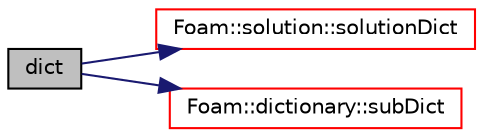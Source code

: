 digraph "dict"
{
  bgcolor="transparent";
  edge [fontname="Helvetica",fontsize="10",labelfontname="Helvetica",labelfontsize="10"];
  node [fontname="Helvetica",fontsize="10",shape=record];
  rankdir="LR";
  Node1 [label="dict",height=0.2,width=0.4,color="black", fillcolor="grey75", style="filled", fontcolor="black"];
  Node1 -> Node2 [color="midnightblue",fontsize="10",style="solid",fontname="Helvetica"];
  Node2 [label="Foam::solution::solutionDict",height=0.2,width=0.4,color="red",URL="$a02454.html#ab0b948cf4bf74f8b1ede00c0817ad0ae",tooltip="Return the selected sub-dictionary of solvers if the \"select\". "];
  Node1 -> Node3 [color="midnightblue",fontsize="10",style="solid",fontname="Helvetica"];
  Node3 [label="Foam::dictionary::subDict",height=0.2,width=0.4,color="red",URL="$a00526.html#a42a549aa3e2c88399585b6462f6dbeb3",tooltip="Find and return a sub-dictionary. "];
}
